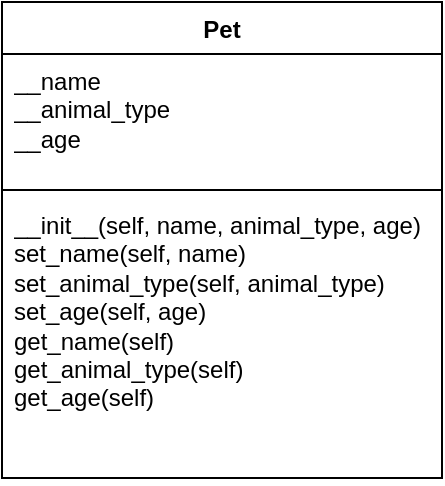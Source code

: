 <mxfile version="22.0.8" type="device">
  <diagram name="Page-1" id="D0TiLPmuBx9UaAavajTB">
    <mxGraphModel dx="284" dy="581" grid="1" gridSize="10" guides="1" tooltips="1" connect="1" arrows="1" fold="1" page="1" pageScale="1" pageWidth="850" pageHeight="1100" math="0" shadow="0">
      <root>
        <mxCell id="0" />
        <mxCell id="1" parent="0" />
        <mxCell id="A6XOgBezAlWjBPP-sTF6-5" value="Pet" style="swimlane;fontStyle=1;align=center;verticalAlign=top;childLayout=stackLayout;horizontal=1;startSize=26;horizontalStack=0;resizeParent=1;resizeParentMax=0;resizeLast=0;collapsible=1;marginBottom=0;whiteSpace=wrap;html=1;" vertex="1" parent="1">
          <mxGeometry x="340" y="260" width="220" height="238" as="geometry" />
        </mxCell>
        <mxCell id="A6XOgBezAlWjBPP-sTF6-6" value="__name&lt;br&gt;__animal_type&lt;br&gt;__age" style="text;strokeColor=none;fillColor=none;align=left;verticalAlign=top;spacingLeft=4;spacingRight=4;overflow=hidden;rotatable=0;points=[[0,0.5],[1,0.5]];portConstraint=eastwest;whiteSpace=wrap;html=1;" vertex="1" parent="A6XOgBezAlWjBPP-sTF6-5">
          <mxGeometry y="26" width="220" height="64" as="geometry" />
        </mxCell>
        <mxCell id="A6XOgBezAlWjBPP-sTF6-7" value="" style="line;strokeWidth=1;fillColor=none;align=left;verticalAlign=middle;spacingTop=-1;spacingLeft=3;spacingRight=3;rotatable=0;labelPosition=right;points=[];portConstraint=eastwest;strokeColor=inherit;" vertex="1" parent="A6XOgBezAlWjBPP-sTF6-5">
          <mxGeometry y="90" width="220" height="8" as="geometry" />
        </mxCell>
        <mxCell id="A6XOgBezAlWjBPP-sTF6-8" value="__init__(self, name, animal_type, age)&lt;br&gt;set_name(self, name)&lt;br&gt;set_animal_type(self, animal_type)&lt;br&gt;set_age(self, age)&lt;br&gt;get_name(self)&lt;br&gt;get_animal_type(self)&lt;br&gt;get_age(self)" style="text;strokeColor=none;fillColor=none;align=left;verticalAlign=top;spacingLeft=4;spacingRight=4;overflow=hidden;rotatable=0;points=[[0,0.5],[1,0.5]];portConstraint=eastwest;whiteSpace=wrap;html=1;" vertex="1" parent="A6XOgBezAlWjBPP-sTF6-5">
          <mxGeometry y="98" width="220" height="140" as="geometry" />
        </mxCell>
      </root>
    </mxGraphModel>
  </diagram>
</mxfile>

